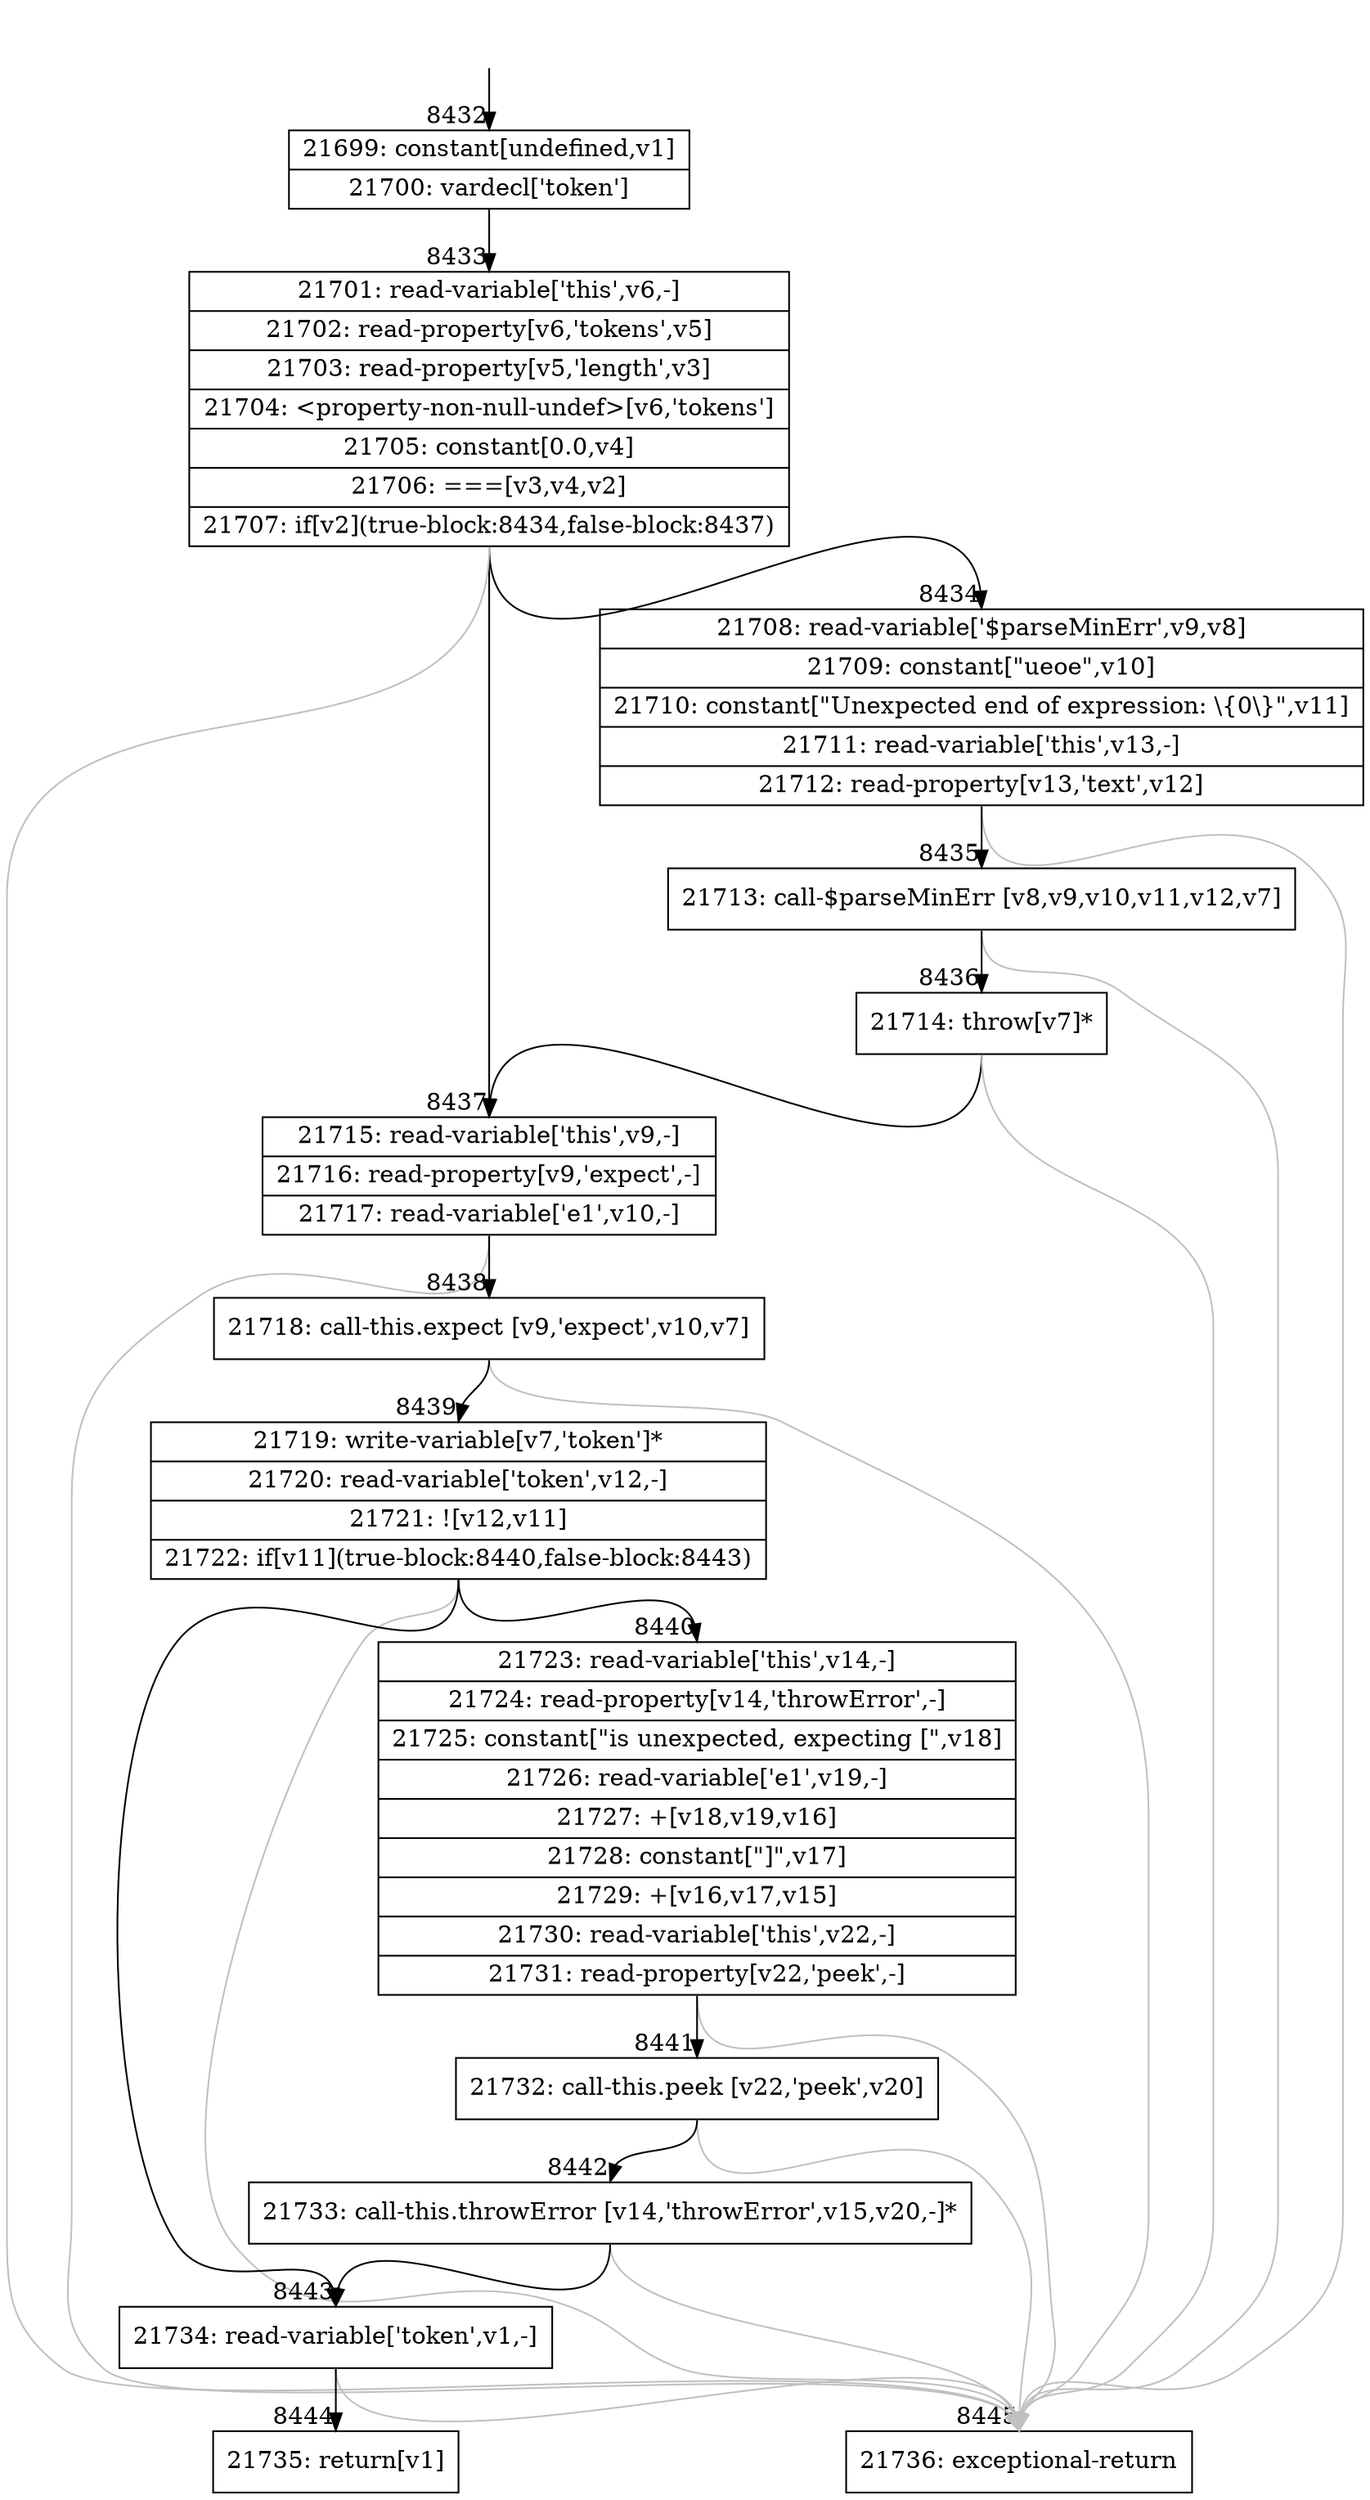 digraph {
rankdir="TD"
BB_entry619[shape=none,label=""];
BB_entry619 -> BB8432 [tailport=s, headport=n, headlabel="    8432"]
BB8432 [shape=record label="{21699: constant[undefined,v1]|21700: vardecl['token']}" ] 
BB8432 -> BB8433 [tailport=s, headport=n, headlabel="      8433"]
BB8433 [shape=record label="{21701: read-variable['this',v6,-]|21702: read-property[v6,'tokens',v5]|21703: read-property[v5,'length',v3]|21704: \<property-non-null-undef\>[v6,'tokens']|21705: constant[0.0,v4]|21706: ===[v3,v4,v2]|21707: if[v2](true-block:8434,false-block:8437)}" ] 
BB8433 -> BB8434 [tailport=s, headport=n, headlabel="      8434"]
BB8433 -> BB8437 [tailport=s, headport=n, headlabel="      8437"]
BB8433 -> BB8445 [tailport=s, headport=n, color=gray, headlabel="      8445"]
BB8434 [shape=record label="{21708: read-variable['$parseMinErr',v9,v8]|21709: constant[\"ueoe\",v10]|21710: constant[\"Unexpected end of expression: \\\{0\\\}\",v11]|21711: read-variable['this',v13,-]|21712: read-property[v13,'text',v12]}" ] 
BB8434 -> BB8435 [tailport=s, headport=n, headlabel="      8435"]
BB8434 -> BB8445 [tailport=s, headport=n, color=gray]
BB8435 [shape=record label="{21713: call-$parseMinErr [v8,v9,v10,v11,v12,v7]}" ] 
BB8435 -> BB8436 [tailport=s, headport=n, headlabel="      8436"]
BB8435 -> BB8445 [tailport=s, headport=n, color=gray]
BB8436 [shape=record label="{21714: throw[v7]*}" ] 
BB8436 -> BB8437 [tailport=s, headport=n]
BB8436 -> BB8445 [tailport=s, headport=n, color=gray]
BB8437 [shape=record label="{21715: read-variable['this',v9,-]|21716: read-property[v9,'expect',-]|21717: read-variable['e1',v10,-]}" ] 
BB8437 -> BB8438 [tailport=s, headport=n, headlabel="      8438"]
BB8437 -> BB8445 [tailport=s, headport=n, color=gray]
BB8438 [shape=record label="{21718: call-this.expect [v9,'expect',v10,v7]}" ] 
BB8438 -> BB8439 [tailport=s, headport=n, headlabel="      8439"]
BB8438 -> BB8445 [tailport=s, headport=n, color=gray]
BB8439 [shape=record label="{21719: write-variable[v7,'token']*|21720: read-variable['token',v12,-]|21721: ![v12,v11]|21722: if[v11](true-block:8440,false-block:8443)}" ] 
BB8439 -> BB8440 [tailport=s, headport=n, headlabel="      8440"]
BB8439 -> BB8443 [tailport=s, headport=n, headlabel="      8443"]
BB8439 -> BB8445 [tailport=s, headport=n, color=gray]
BB8440 [shape=record label="{21723: read-variable['this',v14,-]|21724: read-property[v14,'throwError',-]|21725: constant[\"is unexpected, expecting [\",v18]|21726: read-variable['e1',v19,-]|21727: +[v18,v19,v16]|21728: constant[\"]\",v17]|21729: +[v16,v17,v15]|21730: read-variable['this',v22,-]|21731: read-property[v22,'peek',-]}" ] 
BB8440 -> BB8441 [tailport=s, headport=n, headlabel="      8441"]
BB8440 -> BB8445 [tailport=s, headport=n, color=gray]
BB8441 [shape=record label="{21732: call-this.peek [v22,'peek',v20]}" ] 
BB8441 -> BB8442 [tailport=s, headport=n, headlabel="      8442"]
BB8441 -> BB8445 [tailport=s, headport=n, color=gray]
BB8442 [shape=record label="{21733: call-this.throwError [v14,'throwError',v15,v20,-]*}" ] 
BB8442 -> BB8443 [tailport=s, headport=n]
BB8442 -> BB8445 [tailport=s, headport=n, color=gray]
BB8443 [shape=record label="{21734: read-variable['token',v1,-]}" ] 
BB8443 -> BB8444 [tailport=s, headport=n, headlabel="      8444"]
BB8443 -> BB8445 [tailport=s, headport=n, color=gray]
BB8444 [shape=record label="{21735: return[v1]}" ] 
BB8445 [shape=record label="{21736: exceptional-return}" ] 
//#$~ 12897
}
